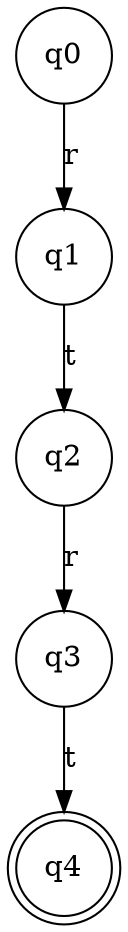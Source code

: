 // grafo del automata
digraph {
	node [shape=circle]
	q1
	q0
	q0 -> q1 [label=r]
	node [shape=circle]
	q2
	q1
	q1 -> q2 [label=t]
	node [shape=circle]
	q3
	q2
	q2 -> q3 [label=r]
	node [shape=doublecircle]
	q4
	q3 -> q4 [label=t]
}
